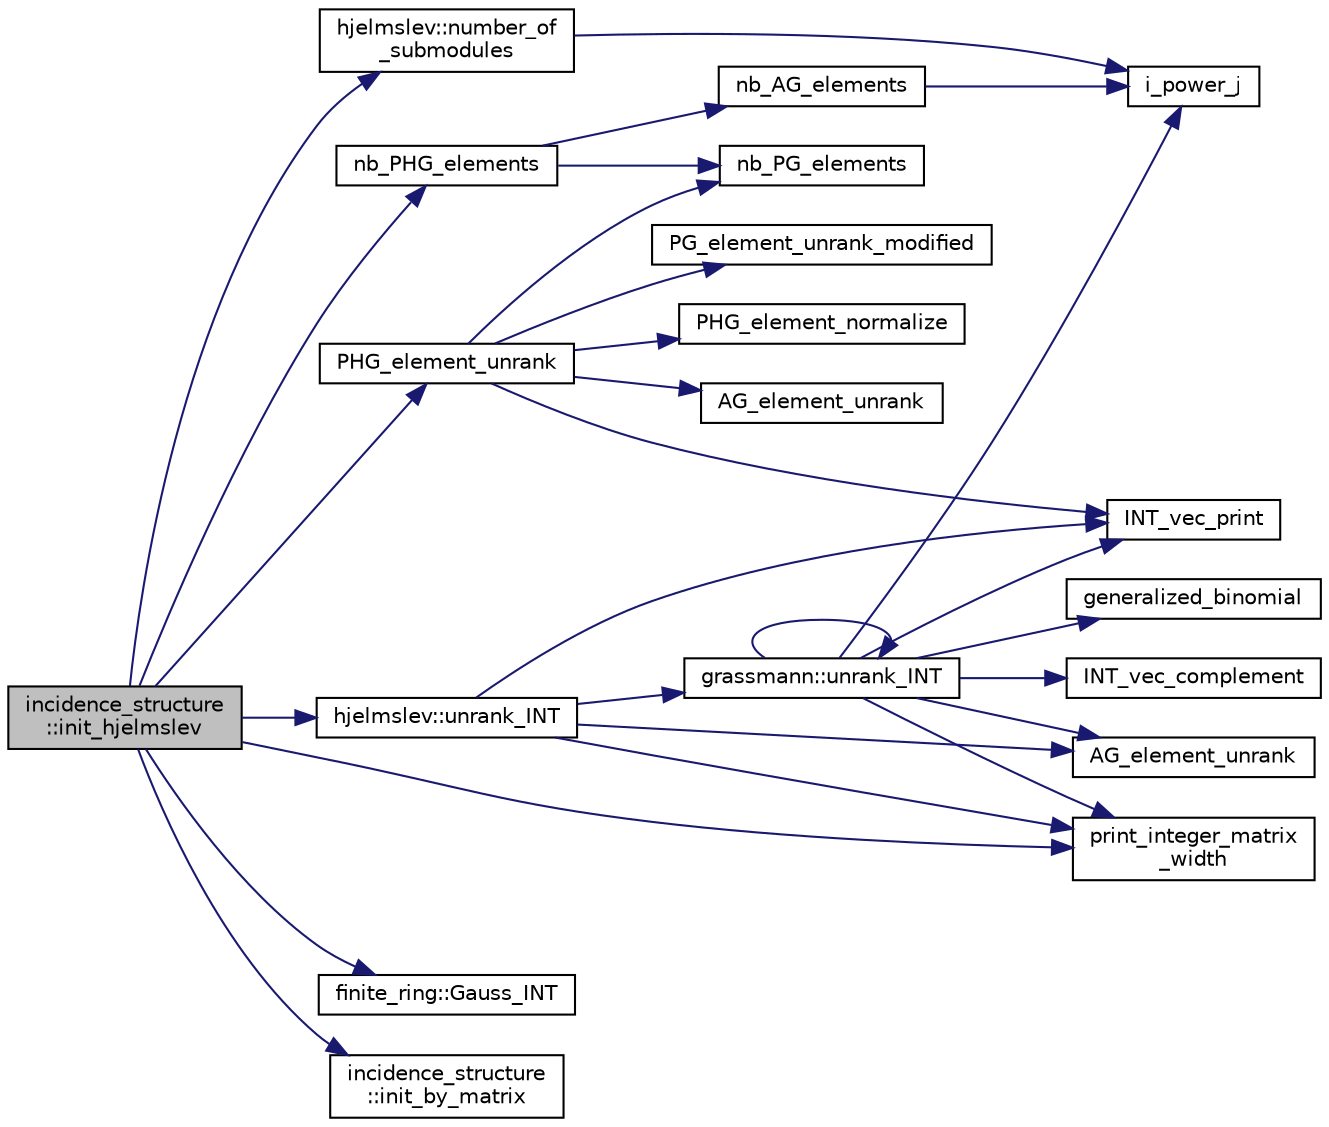 digraph "incidence_structure::init_hjelmslev"
{
  edge [fontname="Helvetica",fontsize="10",labelfontname="Helvetica",labelfontsize="10"];
  node [fontname="Helvetica",fontsize="10",shape=record];
  rankdir="LR";
  Node5208 [label="incidence_structure\l::init_hjelmslev",height=0.2,width=0.4,color="black", fillcolor="grey75", style="filled", fontcolor="black"];
  Node5208 -> Node5209 [color="midnightblue",fontsize="10",style="solid",fontname="Helvetica"];
  Node5209 [label="nb_PHG_elements",height=0.2,width=0.4,color="black", fillcolor="white", style="filled",URL="$d4/d67/geometry_8h.html#a26b75077f8a14342d9a3b0800cf27edc"];
  Node5209 -> Node5210 [color="midnightblue",fontsize="10",style="solid",fontname="Helvetica"];
  Node5210 [label="nb_PG_elements",height=0.2,width=0.4,color="black", fillcolor="white", style="filled",URL="$df/de4/projective_8_c.html#ada56c56cb5c7b39553dc0391f2df1cee"];
  Node5209 -> Node5211 [color="midnightblue",fontsize="10",style="solid",fontname="Helvetica"];
  Node5211 [label="nb_AG_elements",height=0.2,width=0.4,color="black", fillcolor="white", style="filled",URL="$df/de4/projective_8_c.html#ab9de2574dd403dd453a0d35107f684f5"];
  Node5211 -> Node5212 [color="midnightblue",fontsize="10",style="solid",fontname="Helvetica"];
  Node5212 [label="i_power_j",height=0.2,width=0.4,color="black", fillcolor="white", style="filled",URL="$de/dc5/algebra__and__number__theory_8h.html#a39b321523e8957d701618bb5cac542b5"];
  Node5208 -> Node5213 [color="midnightblue",fontsize="10",style="solid",fontname="Helvetica"];
  Node5213 [label="hjelmslev::number_of\l_submodules",height=0.2,width=0.4,color="black", fillcolor="white", style="filled",URL="$d3/d21/classhjelmslev.html#a2bc314ecd7196a77cd91d98d7b5ccdac"];
  Node5213 -> Node5212 [color="midnightblue",fontsize="10",style="solid",fontname="Helvetica"];
  Node5208 -> Node5214 [color="midnightblue",fontsize="10",style="solid",fontname="Helvetica"];
  Node5214 [label="PHG_element_unrank",height=0.2,width=0.4,color="black", fillcolor="white", style="filled",URL="$d4/d67/geometry_8h.html#a28a4e5897e3ecf19ab06209af619e889"];
  Node5214 -> Node5210 [color="midnightblue",fontsize="10",style="solid",fontname="Helvetica"];
  Node5214 -> Node5215 [color="midnightblue",fontsize="10",style="solid",fontname="Helvetica"];
  Node5215 [label="AG_element_unrank",height=0.2,width=0.4,color="black", fillcolor="white", style="filled",URL="$df/de4/projective_8_c.html#a4a33b86c87b2879b97cfa1327abe2885"];
  Node5214 -> Node5216 [color="midnightblue",fontsize="10",style="solid",fontname="Helvetica"];
  Node5216 [label="PG_element_unrank_modified",height=0.2,width=0.4,color="black", fillcolor="white", style="filled",URL="$df/de4/projective_8_c.html#a83ae9b605d496f6a90345303f6efae64"];
  Node5214 -> Node5217 [color="midnightblue",fontsize="10",style="solid",fontname="Helvetica"];
  Node5217 [label="INT_vec_print",height=0.2,width=0.4,color="black", fillcolor="white", style="filled",URL="$df/dbf/sajeeb_8_c.html#a79a5901af0b47dd0d694109543c027fe"];
  Node5214 -> Node5218 [color="midnightblue",fontsize="10",style="solid",fontname="Helvetica"];
  Node5218 [label="PHG_element_normalize",height=0.2,width=0.4,color="black", fillcolor="white", style="filled",URL="$df/de4/projective_8_c.html#ac4e394a7350ec000268ab09fd04d4668"];
  Node5208 -> Node5219 [color="midnightblue",fontsize="10",style="solid",fontname="Helvetica"];
  Node5219 [label="hjelmslev::unrank_INT",height=0.2,width=0.4,color="black", fillcolor="white", style="filled",URL="$d3/d21/classhjelmslev.html#a2b12e27ee4856b95fb031ead8500e307"];
  Node5219 -> Node5220 [color="midnightblue",fontsize="10",style="solid",fontname="Helvetica"];
  Node5220 [label="grassmann::unrank_INT",height=0.2,width=0.4,color="black", fillcolor="white", style="filled",URL="$df/d02/classgrassmann.html#a32079405b95a6da2ba1420567d762d64"];
  Node5220 -> Node5221 [color="midnightblue",fontsize="10",style="solid",fontname="Helvetica"];
  Node5221 [label="generalized_binomial",height=0.2,width=0.4,color="black", fillcolor="white", style="filled",URL="$d2/d7c/combinatorics_8_c.html#a24762dc22e45175d18ec1ec1d2556ae8"];
  Node5220 -> Node5212 [color="midnightblue",fontsize="10",style="solid",fontname="Helvetica"];
  Node5220 -> Node5222 [color="midnightblue",fontsize="10",style="solid",fontname="Helvetica"];
  Node5222 [label="AG_element_unrank",height=0.2,width=0.4,color="black", fillcolor="white", style="filled",URL="$d4/d67/geometry_8h.html#a4a33b86c87b2879b97cfa1327abe2885"];
  Node5220 -> Node5217 [color="midnightblue",fontsize="10",style="solid",fontname="Helvetica"];
  Node5220 -> Node5220 [color="midnightblue",fontsize="10",style="solid",fontname="Helvetica"];
  Node5220 -> Node5223 [color="midnightblue",fontsize="10",style="solid",fontname="Helvetica"];
  Node5223 [label="INT_vec_complement",height=0.2,width=0.4,color="black", fillcolor="white", style="filled",URL="$d5/db4/io__and__os_8h.html#a2a0a724647575fcd3090c763985eb81a"];
  Node5220 -> Node5224 [color="midnightblue",fontsize="10",style="solid",fontname="Helvetica"];
  Node5224 [label="print_integer_matrix\l_width",height=0.2,width=0.4,color="black", fillcolor="white", style="filled",URL="$d5/db4/io__and__os_8h.html#aa78f3e73fc2179251bd15adbcc31573f"];
  Node5219 -> Node5222 [color="midnightblue",fontsize="10",style="solid",fontname="Helvetica"];
  Node5219 -> Node5224 [color="midnightblue",fontsize="10",style="solid",fontname="Helvetica"];
  Node5219 -> Node5217 [color="midnightblue",fontsize="10",style="solid",fontname="Helvetica"];
  Node5208 -> Node5224 [color="midnightblue",fontsize="10",style="solid",fontname="Helvetica"];
  Node5208 -> Node5225 [color="midnightblue",fontsize="10",style="solid",fontname="Helvetica"];
  Node5225 [label="finite_ring::Gauss_INT",height=0.2,width=0.4,color="black", fillcolor="white", style="filled",URL="$d9/d43/classfinite__ring.html#a1cf1d7300f1fbfa20b10e0e4ef1139b5"];
  Node5208 -> Node5226 [color="midnightblue",fontsize="10",style="solid",fontname="Helvetica"];
  Node5226 [label="incidence_structure\l::init_by_matrix",height=0.2,width=0.4,color="black", fillcolor="white", style="filled",URL="$da/d8a/classincidence__structure.html#a3f4fea622872e3e0f50698abca967561"];
}
